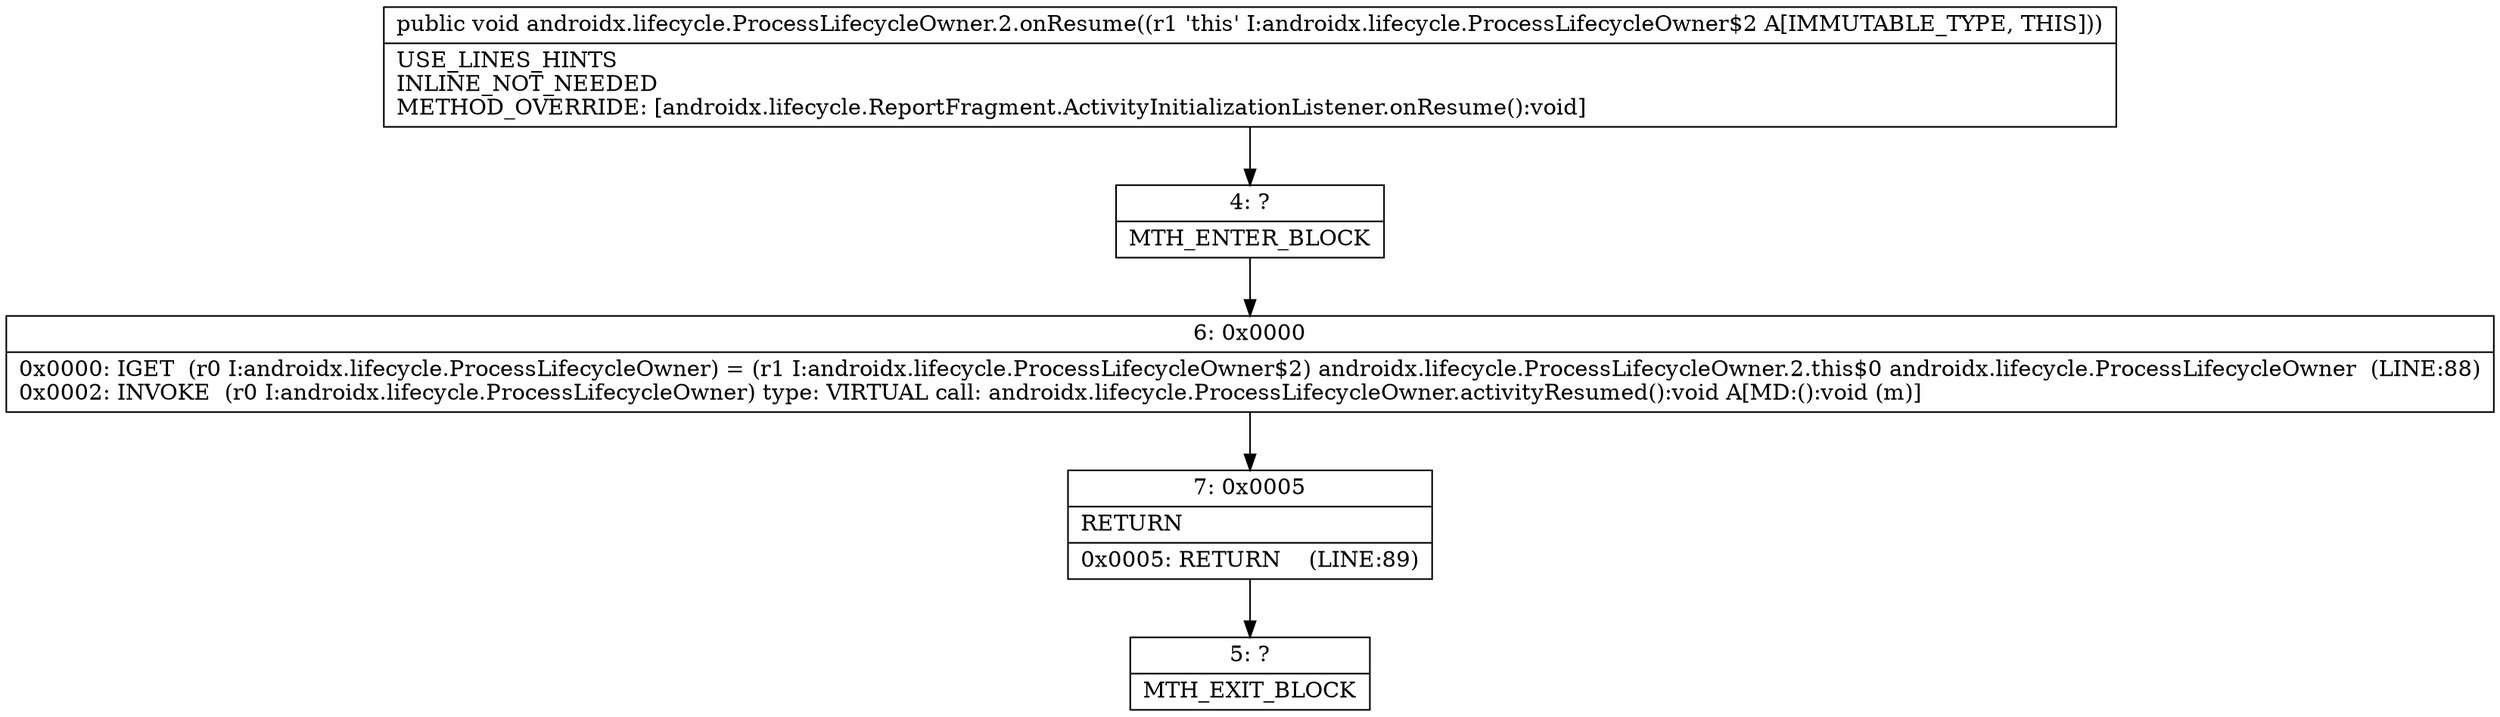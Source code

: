 digraph "CFG forandroidx.lifecycle.ProcessLifecycleOwner.2.onResume()V" {
Node_4 [shape=record,label="{4\:\ ?|MTH_ENTER_BLOCK\l}"];
Node_6 [shape=record,label="{6\:\ 0x0000|0x0000: IGET  (r0 I:androidx.lifecycle.ProcessLifecycleOwner) = (r1 I:androidx.lifecycle.ProcessLifecycleOwner$2) androidx.lifecycle.ProcessLifecycleOwner.2.this$0 androidx.lifecycle.ProcessLifecycleOwner  (LINE:88)\l0x0002: INVOKE  (r0 I:androidx.lifecycle.ProcessLifecycleOwner) type: VIRTUAL call: androidx.lifecycle.ProcessLifecycleOwner.activityResumed():void A[MD:():void (m)]\l}"];
Node_7 [shape=record,label="{7\:\ 0x0005|RETURN\l|0x0005: RETURN    (LINE:89)\l}"];
Node_5 [shape=record,label="{5\:\ ?|MTH_EXIT_BLOCK\l}"];
MethodNode[shape=record,label="{public void androidx.lifecycle.ProcessLifecycleOwner.2.onResume((r1 'this' I:androidx.lifecycle.ProcessLifecycleOwner$2 A[IMMUTABLE_TYPE, THIS]))  | USE_LINES_HINTS\lINLINE_NOT_NEEDED\lMETHOD_OVERRIDE: [androidx.lifecycle.ReportFragment.ActivityInitializationListener.onResume():void]\l}"];
MethodNode -> Node_4;Node_4 -> Node_6;
Node_6 -> Node_7;
Node_7 -> Node_5;
}

